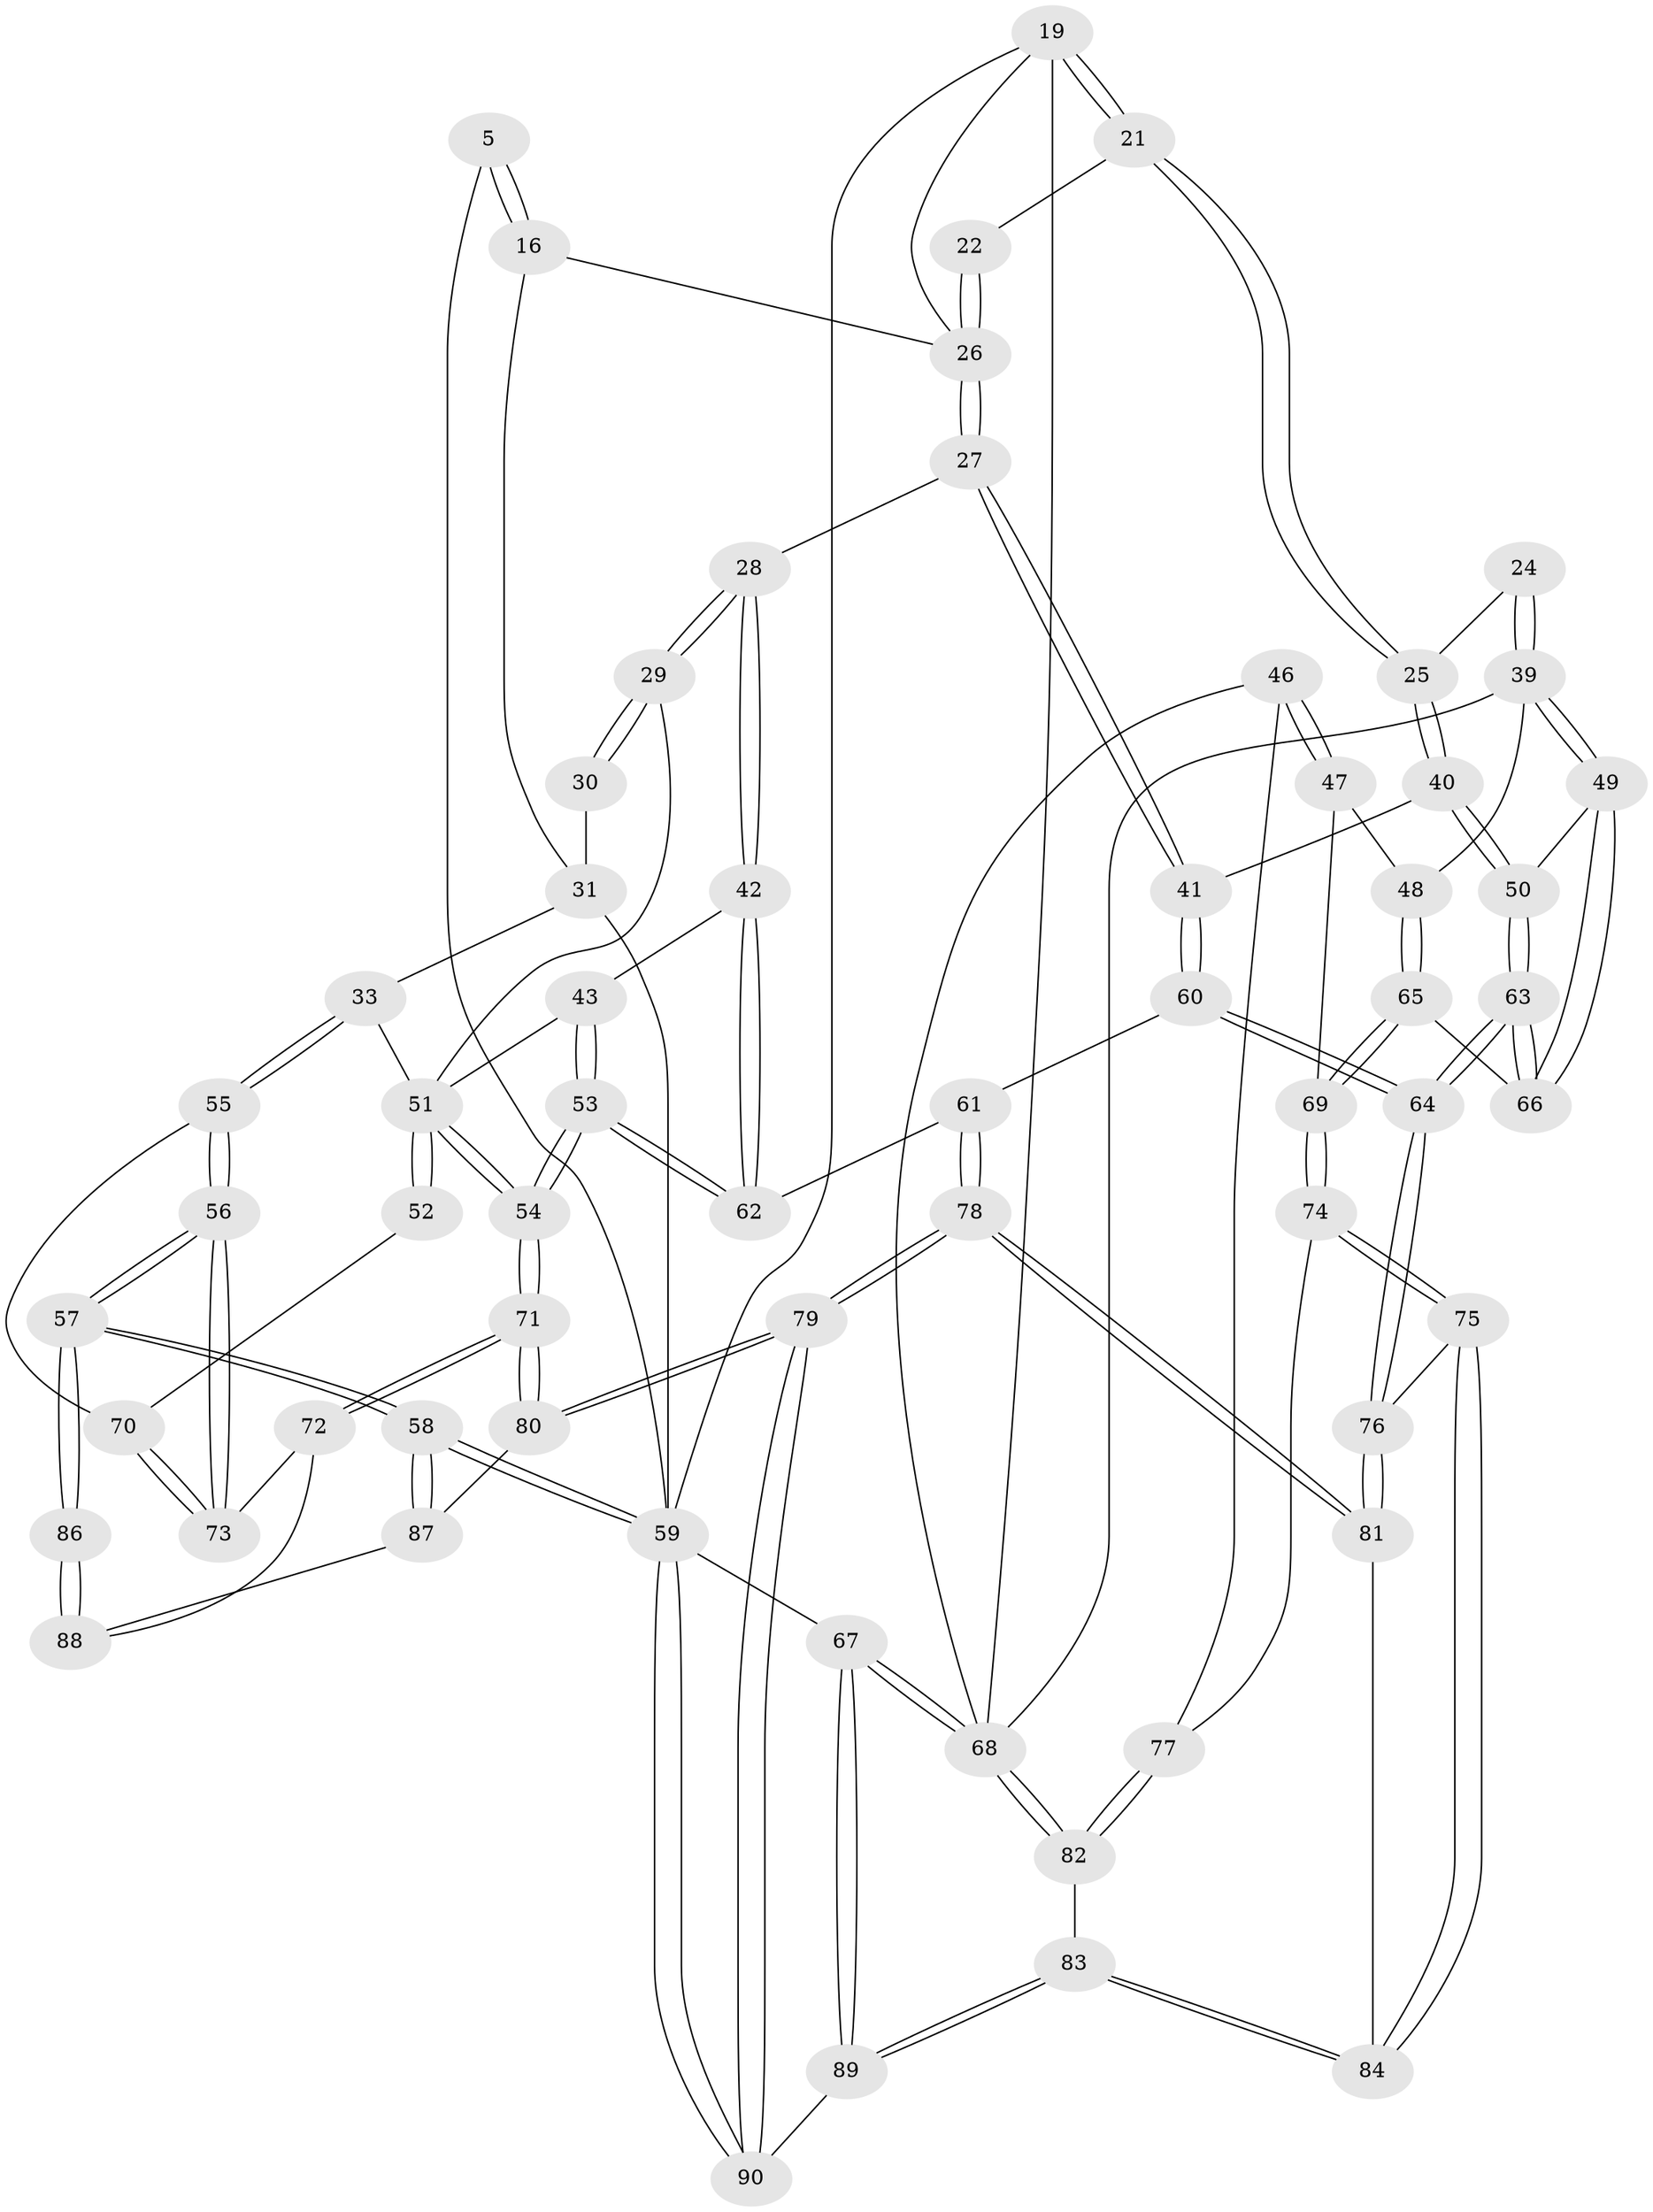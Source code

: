 // original degree distribution, {3: 0.022222222222222223, 4: 0.26666666666666666, 5: 0.4666666666666667, 6: 0.24444444444444444}
// Generated by graph-tools (version 1.1) at 2025/05/03/04/25 22:05:09]
// undirected, 63 vertices, 155 edges
graph export_dot {
graph [start="1"]
  node [color=gray90,style=filled];
  5 [pos="+0.4068779115598644+0.14962020058484488"];
  16 [pos="+0.411444980370314+0.16322310979927632"];
  19 [pos="+0.7703536781259827+0",super="+13"];
  21 [pos="+0.7020347317987898+0.2781825737050862"];
  22 [pos="+0.6199531411048322+0.26244582636664526"];
  24 [pos="+0.7583572470025296+0.3307429159511923"];
  25 [pos="+0.7399010168666378+0.3214775681046995"];
  26 [pos="+0.5442281460042651+0.31365298556842797",super="+15+14"];
  27 [pos="+0.5207018713446593+0.37353671903446584"];
  28 [pos="+0.5166075341662347+0.3756533092114839"];
  29 [pos="+0.34973357449511644+0.3028162542240553"];
  30 [pos="+0.3506409830769469+0.25000631518946"];
  31 [pos="+0.15420252571032012+0.23647687054665043",super="+20+12"];
  33 [pos="+0+0.3374479471898415",super="+32"];
  39 [pos="+0.7943129342955516+0.414390682914574",super="+38+34+23"];
  40 [pos="+0.6121167962982164+0.41661365643938536"];
  41 [pos="+0.5920368758084475+0.41320409883126624"];
  42 [pos="+0.5154449262393535+0.377769082701573"];
  43 [pos="+0.43255214715468115+0.42716247555672676"];
  46 [pos="+1+0.5079712939347877"];
  47 [pos="+1+0.4708011885422632"];
  48 [pos="+0.9760497576673378+0.4319360159522452"];
  49 [pos="+0.7908958484370855+0.4506716852066508"];
  50 [pos="+0.6604783351622199+0.47484874892342227"];
  51 [pos="+0.2972582018160343+0.5240448373403251",super="+44+36+37"];
  52 [pos="+0.2188151951944875+0.44607703328655696"];
  53 [pos="+0.4441600275217806+0.5826293139754533"];
  54 [pos="+0.3450440257607085+0.6032353437566008"];
  55 [pos="+0+0.46333509849085974"];
  56 [pos="+0+0.6672675109766063"];
  57 [pos="+0+1"];
  58 [pos="+0+1"];
  59 [pos="+0+1",super="+9+7"];
  60 [pos="+0.5619072970966794+0.5925733170886206"];
  61 [pos="+0.4940602185840911+0.5806632657541371"];
  62 [pos="+0.48971934597028743+0.578964459861841"];
  63 [pos="+0.6204866158027866+0.5835239585110379"];
  64 [pos="+0.5988347986258984+0.6072892626310721"];
  65 [pos="+0.8235824864731416+0.52898474877381"];
  66 [pos="+0.8156423662467537+0.5190688358323282"];
  67 [pos="+1+1",super="+8"];
  68 [pos="+1+1",super="+45"];
  69 [pos="+0.8236570034122996+0.5291463831799645"];
  70 [pos="+0.10238235780363943+0.524055101398519"];
  71 [pos="+0.31888881540048597+0.6805244403147287"];
  72 [pos="+0.11648598310108303+0.6706151121834512"];
  73 [pos="+0.10454067073943692+0.6501801038741336"];
  74 [pos="+0.8454230526517268+0.5883438305816313"];
  75 [pos="+0.811760807132627+0.6506622918500584"];
  76 [pos="+0.6025688433561942+0.6141681277913977"];
  77 [pos="+0.8762300247689265+0.5932789179451671"];
  78 [pos="+0.4927330715897096+0.9500780336043471"];
  79 [pos="+0.4522648682053961+1"];
  80 [pos="+0.3435855828465349+0.8498782753292807"];
  81 [pos="+0.6257302707554038+0.7963616804076629"];
  82 [pos="+1+0.9314396128798187"];
  83 [pos="+0.8660869674684881+0.8291982818517379"];
  84 [pos="+0.8021075318647879+0.7718060075165833"];
  86 [pos="+0+0.9470707085488518"];
  87 [pos="+0.22279676596495165+0.8351683321432287"];
  88 [pos="+0.13751183534160352+0.7827167238452911",super="+85"];
  89 [pos="+0.6099102237754523+1"];
  90 [pos="+0.4554576793829354+1"];
  5 -- 16;
  5 -- 16;
  5 -- 59 [weight=2];
  16 -- 31;
  16 -- 26;
  19 -- 21;
  19 -- 21;
  19 -- 59;
  19 -- 26;
  19 -- 68;
  21 -- 22;
  21 -- 25;
  21 -- 25;
  22 -- 26 [weight=2];
  22 -- 26;
  24 -- 25;
  24 -- 39 [weight=2];
  24 -- 39;
  25 -- 40;
  25 -- 40;
  26 -- 27;
  26 -- 27;
  27 -- 28;
  27 -- 41;
  27 -- 41;
  28 -- 29;
  28 -- 29;
  28 -- 42;
  28 -- 42;
  29 -- 30;
  29 -- 30;
  29 -- 51;
  30 -- 31 [weight=2];
  31 -- 59 [weight=2];
  31 -- 33 [weight=2];
  33 -- 55;
  33 -- 55;
  33 -- 51;
  39 -- 49;
  39 -- 49;
  39 -- 48;
  39 -- 68 [weight=2];
  40 -- 41;
  40 -- 50;
  40 -- 50;
  41 -- 60;
  41 -- 60;
  42 -- 43;
  42 -- 62;
  42 -- 62;
  43 -- 53;
  43 -- 53;
  43 -- 51;
  46 -- 47;
  46 -- 47;
  46 -- 77;
  46 -- 68;
  47 -- 48;
  47 -- 69;
  48 -- 65;
  48 -- 65;
  49 -- 50;
  49 -- 66;
  49 -- 66;
  50 -- 63;
  50 -- 63;
  51 -- 52 [weight=2];
  51 -- 52;
  51 -- 54;
  51 -- 54;
  52 -- 70;
  53 -- 54;
  53 -- 54;
  53 -- 62;
  53 -- 62;
  54 -- 71;
  54 -- 71;
  55 -- 56;
  55 -- 56;
  55 -- 70;
  56 -- 57;
  56 -- 57;
  56 -- 73;
  56 -- 73;
  57 -- 58;
  57 -- 58;
  57 -- 86;
  57 -- 86;
  58 -- 59;
  58 -- 59;
  58 -- 87;
  58 -- 87;
  59 -- 90;
  59 -- 90;
  59 -- 67 [weight=3];
  60 -- 61;
  60 -- 64;
  60 -- 64;
  61 -- 62;
  61 -- 78;
  61 -- 78;
  63 -- 64;
  63 -- 64;
  63 -- 66;
  63 -- 66;
  64 -- 76;
  64 -- 76;
  65 -- 66;
  65 -- 69;
  65 -- 69;
  67 -- 68 [weight=2];
  67 -- 68;
  67 -- 89;
  67 -- 89;
  68 -- 82;
  68 -- 82;
  69 -- 74;
  69 -- 74;
  70 -- 73;
  70 -- 73;
  71 -- 72;
  71 -- 72;
  71 -- 80;
  71 -- 80;
  72 -- 73;
  72 -- 88;
  74 -- 75;
  74 -- 75;
  74 -- 77;
  75 -- 76;
  75 -- 84;
  75 -- 84;
  76 -- 81;
  76 -- 81;
  77 -- 82;
  77 -- 82;
  78 -- 79;
  78 -- 79;
  78 -- 81;
  78 -- 81;
  79 -- 80;
  79 -- 80;
  79 -- 90;
  79 -- 90;
  80 -- 87;
  81 -- 84;
  82 -- 83;
  83 -- 84;
  83 -- 84;
  83 -- 89;
  83 -- 89;
  86 -- 88 [weight=2];
  86 -- 88;
  87 -- 88;
  89 -- 90;
}
